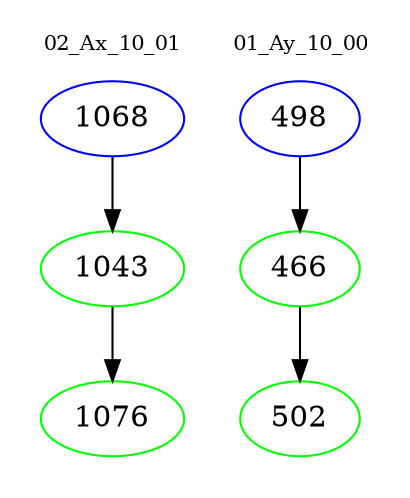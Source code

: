 digraph{
subgraph cluster_0 {
color = white
label = "02_Ax_10_01";
fontsize=10;
T0_1068 [label="1068", color="blue"]
T0_1068 -> T0_1043 [color="black"]
T0_1043 [label="1043", color="green"]
T0_1043 -> T0_1076 [color="black"]
T0_1076 [label="1076", color="green"]
}
subgraph cluster_1 {
color = white
label = "01_Ay_10_00";
fontsize=10;
T1_498 [label="498", color="blue"]
T1_498 -> T1_466 [color="black"]
T1_466 [label="466", color="green"]
T1_466 -> T1_502 [color="black"]
T1_502 [label="502", color="green"]
}
}
